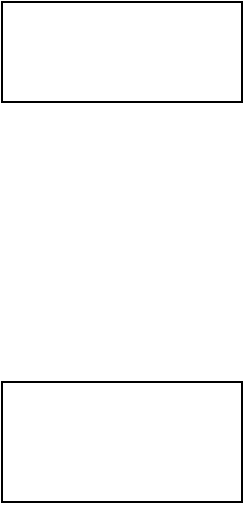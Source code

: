 <mxfile version="12.2.9" type="github" pages="1">
  <diagram id="fWCjnC5ujuti9reKurIt" name="Page-1">
    <mxGraphModel dx="326" dy="397" grid="1" gridSize="10" guides="1" tooltips="1" connect="1" arrows="1" fold="1" page="1" pageScale="1" pageWidth="850" pageHeight="1100" math="0" shadow="0">
      <root>
        <mxCell id="0"/>
        <mxCell id="1" parent="0"/>
        <mxCell id="aM_uFACD209-y_EhRM4v-1" value="" style="rounded=0;whiteSpace=wrap;html=1;" vertex="1" parent="1">
          <mxGeometry x="30" width="120" height="50" as="geometry"/>
        </mxCell>
        <mxCell id="aM_uFACD209-y_EhRM4v-2" value="" style="rounded=0;whiteSpace=wrap;html=1;" vertex="1" parent="1">
          <mxGeometry x="30" y="190" width="120" height="60" as="geometry"/>
        </mxCell>
      </root>
    </mxGraphModel>
  </diagram>
</mxfile>
